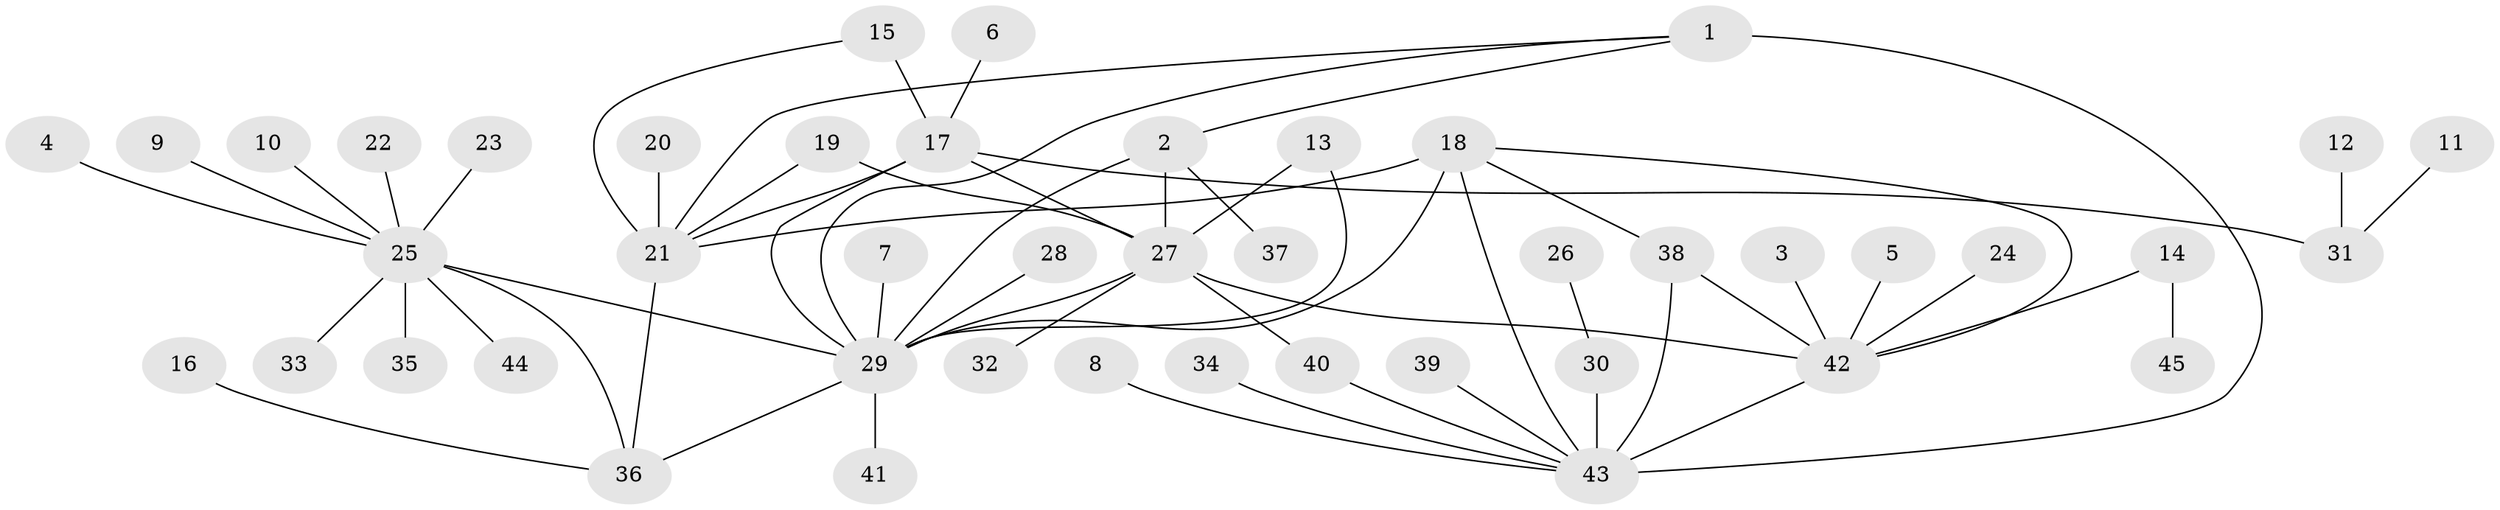 // original degree distribution, {6: 0.033707865168539325, 3: 0.0449438202247191, 13: 0.011235955056179775, 11: 0.011235955056179775, 4: 0.06741573033707865, 9: 0.011235955056179775, 5: 0.033707865168539325, 10: 0.02247191011235955, 8: 0.02247191011235955, 7: 0.011235955056179775, 2: 0.2247191011235955, 1: 0.5056179775280899}
// Generated by graph-tools (version 1.1) at 2025/26/03/09/25 03:26:48]
// undirected, 45 vertices, 60 edges
graph export_dot {
graph [start="1"]
  node [color=gray90,style=filled];
  1;
  2;
  3;
  4;
  5;
  6;
  7;
  8;
  9;
  10;
  11;
  12;
  13;
  14;
  15;
  16;
  17;
  18;
  19;
  20;
  21;
  22;
  23;
  24;
  25;
  26;
  27;
  28;
  29;
  30;
  31;
  32;
  33;
  34;
  35;
  36;
  37;
  38;
  39;
  40;
  41;
  42;
  43;
  44;
  45;
  1 -- 2 [weight=1.0];
  1 -- 21 [weight=1.0];
  1 -- 29 [weight=1.0];
  1 -- 43 [weight=3.0];
  2 -- 27 [weight=4.0];
  2 -- 29 [weight=1.0];
  2 -- 37 [weight=1.0];
  3 -- 42 [weight=1.0];
  4 -- 25 [weight=1.0];
  5 -- 42 [weight=1.0];
  6 -- 17 [weight=1.0];
  7 -- 29 [weight=1.0];
  8 -- 43 [weight=1.0];
  9 -- 25 [weight=1.0];
  10 -- 25 [weight=1.0];
  11 -- 31 [weight=1.0];
  12 -- 31 [weight=1.0];
  13 -- 27 [weight=1.0];
  13 -- 29 [weight=1.0];
  14 -- 42 [weight=1.0];
  14 -- 45 [weight=1.0];
  15 -- 17 [weight=2.0];
  15 -- 21 [weight=1.0];
  16 -- 36 [weight=1.0];
  17 -- 21 [weight=2.0];
  17 -- 27 [weight=1.0];
  17 -- 29 [weight=1.0];
  17 -- 31 [weight=1.0];
  18 -- 21 [weight=1.0];
  18 -- 29 [weight=2.0];
  18 -- 38 [weight=1.0];
  18 -- 42 [weight=1.0];
  18 -- 43 [weight=1.0];
  19 -- 21 [weight=1.0];
  19 -- 27 [weight=1.0];
  20 -- 21 [weight=1.0];
  21 -- 36 [weight=1.0];
  22 -- 25 [weight=1.0];
  23 -- 25 [weight=1.0];
  24 -- 42 [weight=1.0];
  25 -- 29 [weight=1.0];
  25 -- 33 [weight=1.0];
  25 -- 35 [weight=1.0];
  25 -- 36 [weight=2.0];
  25 -- 44 [weight=1.0];
  26 -- 30 [weight=1.0];
  27 -- 29 [weight=1.0];
  27 -- 32 [weight=1.0];
  27 -- 40 [weight=1.0];
  27 -- 42 [weight=1.0];
  28 -- 29 [weight=1.0];
  29 -- 36 [weight=2.0];
  29 -- 41 [weight=1.0];
  30 -- 43 [weight=1.0];
  34 -- 43 [weight=1.0];
  38 -- 42 [weight=1.0];
  38 -- 43 [weight=1.0];
  39 -- 43 [weight=1.0];
  40 -- 43 [weight=1.0];
  42 -- 43 [weight=1.0];
}
